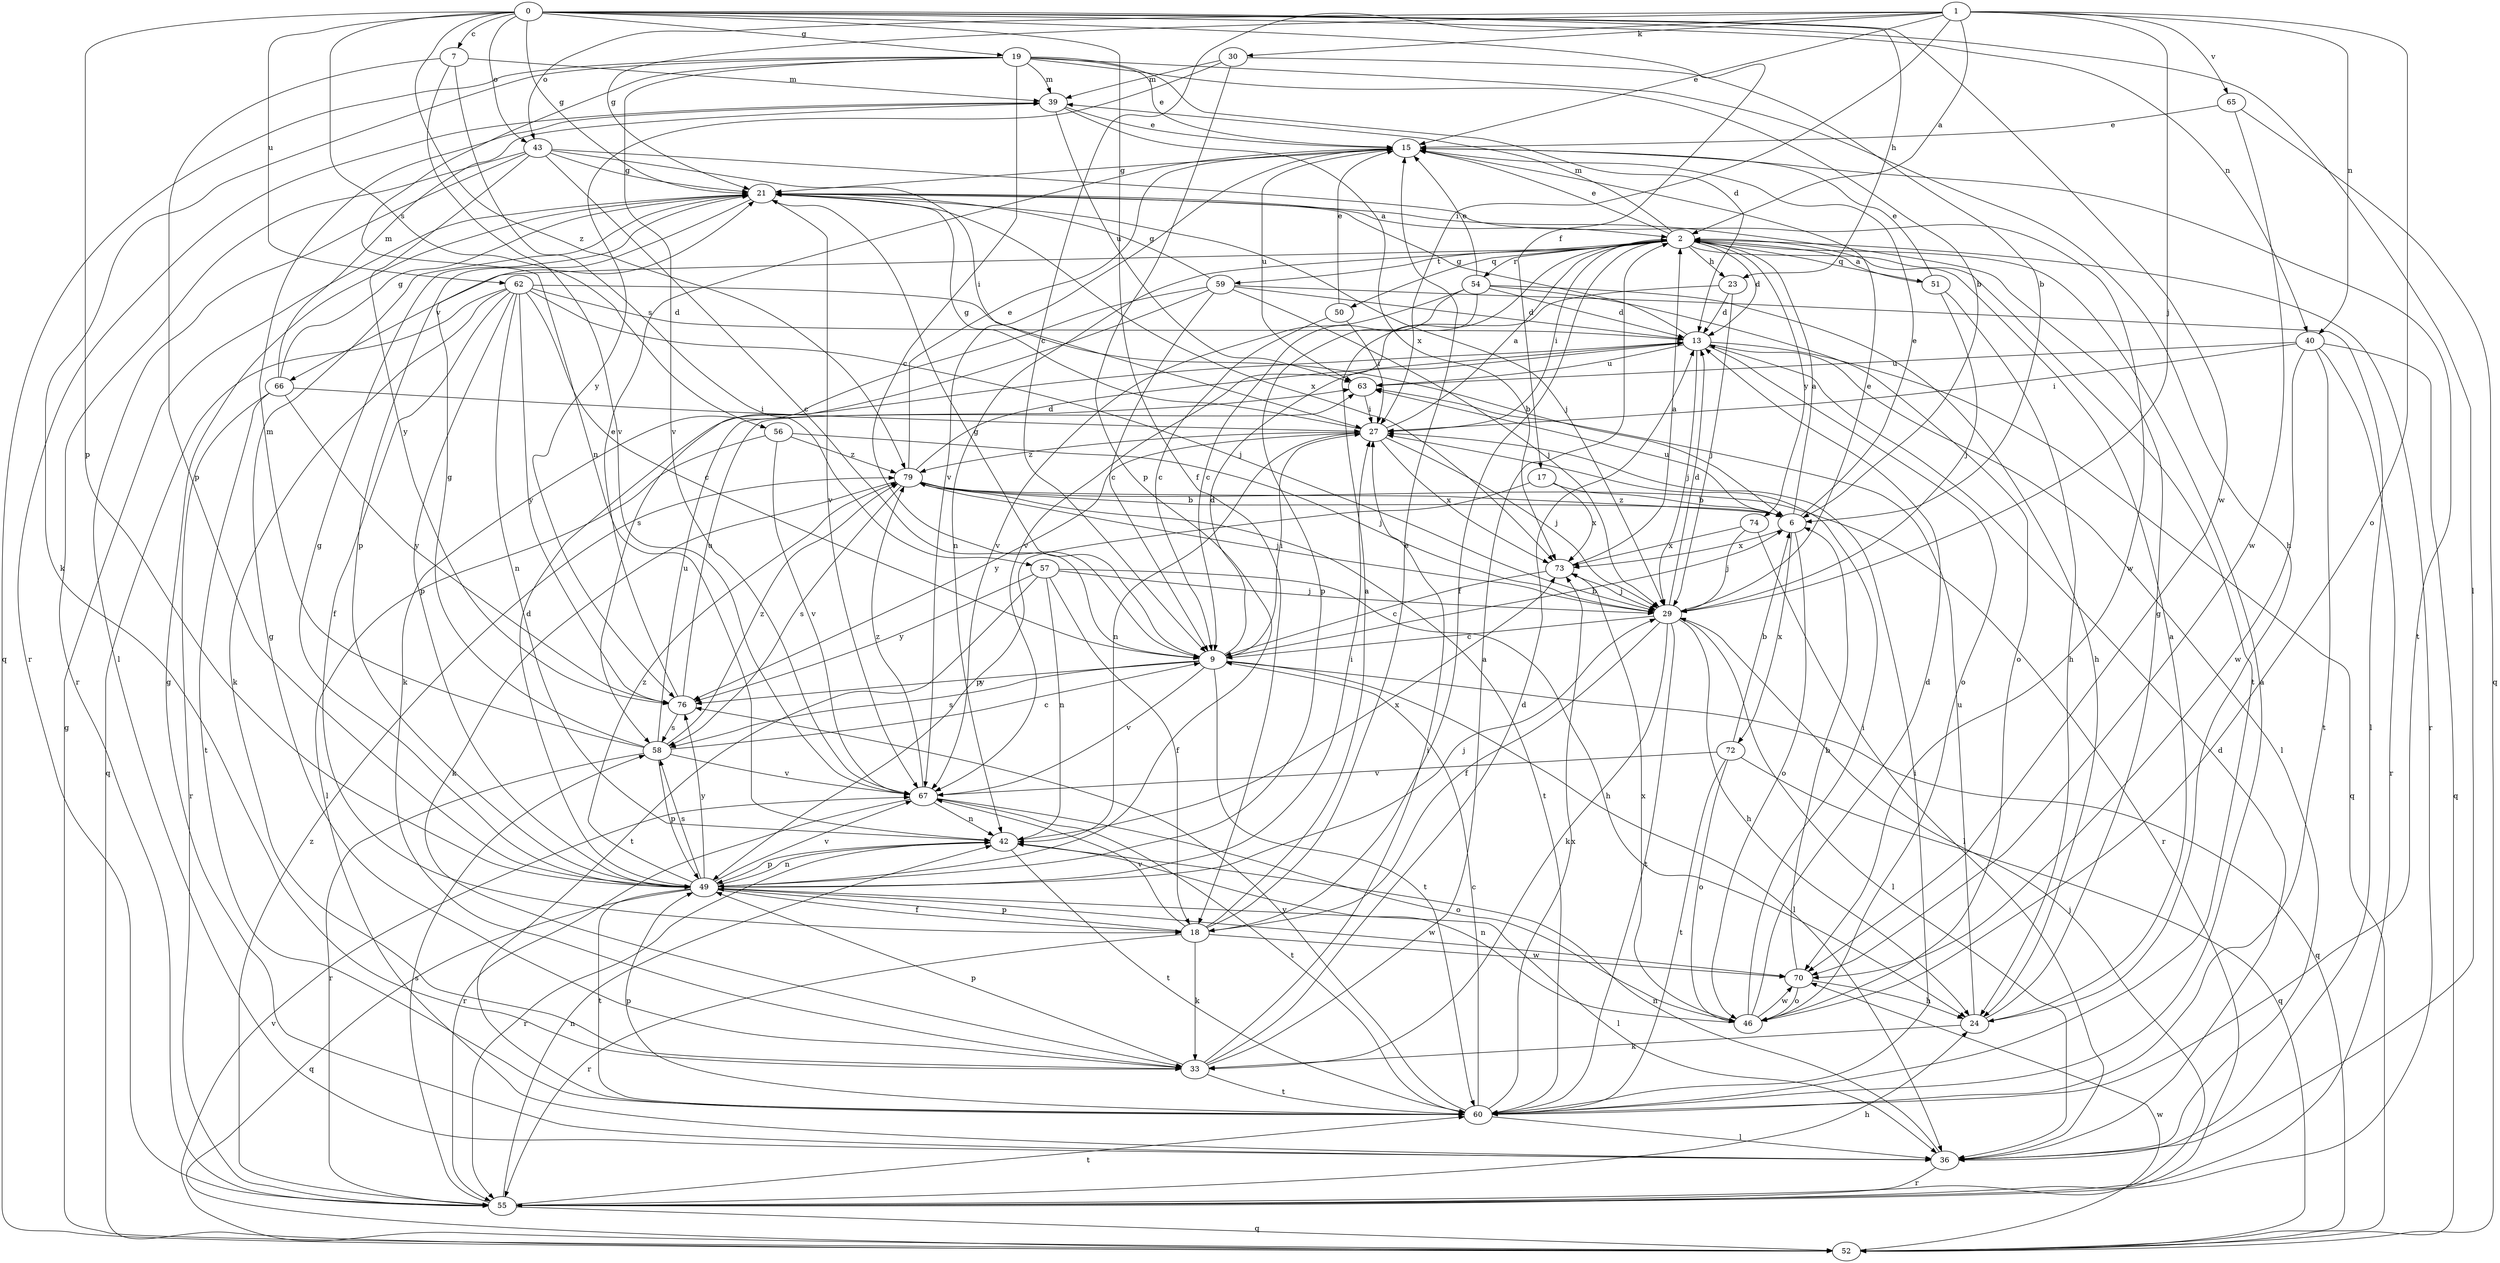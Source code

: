 strict digraph  {
0;
1;
2;
6;
7;
9;
13;
15;
17;
18;
19;
21;
23;
24;
27;
29;
30;
33;
36;
39;
40;
42;
43;
46;
49;
50;
51;
52;
54;
55;
56;
57;
58;
59;
60;
62;
63;
65;
66;
67;
70;
72;
73;
74;
76;
79;
0 -> 7  [label=c];
0 -> 17  [label=f];
0 -> 18  [label=f];
0 -> 19  [label=g];
0 -> 21  [label=g];
0 -> 23  [label=h];
0 -> 36  [label=l];
0 -> 40  [label=n];
0 -> 43  [label=o];
0 -> 49  [label=p];
0 -> 56  [label=s];
0 -> 62  [label=u];
0 -> 70  [label=w];
0 -> 79  [label=z];
1 -> 2  [label=a];
1 -> 9  [label=c];
1 -> 15  [label=e];
1 -> 21  [label=g];
1 -> 27  [label=i];
1 -> 29  [label=j];
1 -> 30  [label=k];
1 -> 40  [label=n];
1 -> 43  [label=o];
1 -> 46  [label=o];
1 -> 65  [label=v];
2 -> 13  [label=d];
2 -> 15  [label=e];
2 -> 18  [label=f];
2 -> 23  [label=h];
2 -> 27  [label=i];
2 -> 39  [label=m];
2 -> 42  [label=n];
2 -> 50  [label=q];
2 -> 51  [label=q];
2 -> 54  [label=r];
2 -> 55  [label=r];
2 -> 59  [label=t];
2 -> 60  [label=t];
2 -> 66  [label=v];
2 -> 74  [label=y];
6 -> 2  [label=a];
6 -> 15  [label=e];
6 -> 46  [label=o];
6 -> 63  [label=u];
6 -> 72  [label=x];
6 -> 73  [label=x];
6 -> 79  [label=z];
7 -> 39  [label=m];
7 -> 49  [label=p];
7 -> 57  [label=s];
7 -> 67  [label=v];
9 -> 6  [label=b];
9 -> 13  [label=d];
9 -> 21  [label=g];
9 -> 27  [label=i];
9 -> 36  [label=l];
9 -> 52  [label=q];
9 -> 58  [label=s];
9 -> 60  [label=t];
9 -> 67  [label=v];
9 -> 76  [label=y];
13 -> 21  [label=g];
13 -> 29  [label=j];
13 -> 36  [label=l];
13 -> 46  [label=o];
13 -> 52  [label=q];
13 -> 63  [label=u];
15 -> 21  [label=g];
15 -> 60  [label=t];
15 -> 63  [label=u];
15 -> 67  [label=v];
17 -> 6  [label=b];
17 -> 49  [label=p];
17 -> 73  [label=x];
18 -> 2  [label=a];
18 -> 15  [label=e];
18 -> 33  [label=k];
18 -> 49  [label=p];
18 -> 55  [label=r];
18 -> 67  [label=v];
18 -> 70  [label=w];
19 -> 6  [label=b];
19 -> 9  [label=c];
19 -> 13  [label=d];
19 -> 15  [label=e];
19 -> 24  [label=h];
19 -> 33  [label=k];
19 -> 39  [label=m];
19 -> 42  [label=n];
19 -> 52  [label=q];
19 -> 67  [label=v];
21 -> 2  [label=a];
21 -> 29  [label=j];
21 -> 49  [label=p];
21 -> 67  [label=v];
21 -> 73  [label=x];
23 -> 13  [label=d];
23 -> 29  [label=j];
23 -> 67  [label=v];
24 -> 2  [label=a];
24 -> 21  [label=g];
24 -> 33  [label=k];
24 -> 63  [label=u];
27 -> 2  [label=a];
27 -> 21  [label=g];
27 -> 29  [label=j];
27 -> 42  [label=n];
27 -> 73  [label=x];
27 -> 76  [label=y];
27 -> 79  [label=z];
29 -> 9  [label=c];
29 -> 13  [label=d];
29 -> 15  [label=e];
29 -> 18  [label=f];
29 -> 24  [label=h];
29 -> 33  [label=k];
29 -> 36  [label=l];
29 -> 60  [label=t];
30 -> 6  [label=b];
30 -> 39  [label=m];
30 -> 49  [label=p];
30 -> 76  [label=y];
33 -> 2  [label=a];
33 -> 13  [label=d];
33 -> 21  [label=g];
33 -> 27  [label=i];
33 -> 49  [label=p];
33 -> 60  [label=t];
36 -> 13  [label=d];
36 -> 21  [label=g];
36 -> 42  [label=n];
36 -> 55  [label=r];
39 -> 15  [label=e];
39 -> 55  [label=r];
39 -> 63  [label=u];
39 -> 73  [label=x];
40 -> 27  [label=i];
40 -> 52  [label=q];
40 -> 55  [label=r];
40 -> 60  [label=t];
40 -> 63  [label=u];
40 -> 70  [label=w];
42 -> 49  [label=p];
42 -> 55  [label=r];
42 -> 60  [label=t];
42 -> 73  [label=x];
43 -> 9  [label=c];
43 -> 21  [label=g];
43 -> 27  [label=i];
43 -> 36  [label=l];
43 -> 55  [label=r];
43 -> 70  [label=w];
43 -> 76  [label=y];
46 -> 13  [label=d];
46 -> 27  [label=i];
46 -> 42  [label=n];
46 -> 70  [label=w];
46 -> 73  [label=x];
49 -> 13  [label=d];
49 -> 18  [label=f];
49 -> 21  [label=g];
49 -> 27  [label=i];
49 -> 29  [label=j];
49 -> 36  [label=l];
49 -> 42  [label=n];
49 -> 52  [label=q];
49 -> 58  [label=s];
49 -> 60  [label=t];
49 -> 67  [label=v];
49 -> 70  [label=w];
49 -> 76  [label=y];
49 -> 79  [label=z];
50 -> 9  [label=c];
50 -> 15  [label=e];
50 -> 27  [label=i];
51 -> 2  [label=a];
51 -> 15  [label=e];
51 -> 24  [label=h];
51 -> 29  [label=j];
52 -> 21  [label=g];
52 -> 67  [label=v];
52 -> 70  [label=w];
54 -> 9  [label=c];
54 -> 13  [label=d];
54 -> 15  [label=e];
54 -> 24  [label=h];
54 -> 46  [label=o];
54 -> 49  [label=p];
54 -> 67  [label=v];
55 -> 24  [label=h];
55 -> 29  [label=j];
55 -> 42  [label=n];
55 -> 52  [label=q];
55 -> 58  [label=s];
55 -> 60  [label=t];
55 -> 79  [label=z];
56 -> 29  [label=j];
56 -> 36  [label=l];
56 -> 67  [label=v];
56 -> 79  [label=z];
57 -> 18  [label=f];
57 -> 24  [label=h];
57 -> 29  [label=j];
57 -> 42  [label=n];
57 -> 60  [label=t];
57 -> 76  [label=y];
58 -> 9  [label=c];
58 -> 21  [label=g];
58 -> 39  [label=m];
58 -> 49  [label=p];
58 -> 55  [label=r];
58 -> 63  [label=u];
58 -> 67  [label=v];
58 -> 79  [label=z];
59 -> 9  [label=c];
59 -> 13  [label=d];
59 -> 21  [label=g];
59 -> 29  [label=j];
59 -> 33  [label=k];
59 -> 36  [label=l];
59 -> 58  [label=s];
60 -> 2  [label=a];
60 -> 9  [label=c];
60 -> 27  [label=i];
60 -> 36  [label=l];
60 -> 49  [label=p];
60 -> 73  [label=x];
60 -> 76  [label=y];
62 -> 6  [label=b];
62 -> 9  [label=c];
62 -> 13  [label=d];
62 -> 18  [label=f];
62 -> 29  [label=j];
62 -> 33  [label=k];
62 -> 42  [label=n];
62 -> 49  [label=p];
62 -> 52  [label=q];
62 -> 76  [label=y];
63 -> 27  [label=i];
65 -> 15  [label=e];
65 -> 52  [label=q];
65 -> 70  [label=w];
66 -> 21  [label=g];
66 -> 27  [label=i];
66 -> 39  [label=m];
66 -> 55  [label=r];
66 -> 60  [label=t];
66 -> 76  [label=y];
67 -> 42  [label=n];
67 -> 46  [label=o];
67 -> 55  [label=r];
67 -> 60  [label=t];
67 -> 79  [label=z];
70 -> 6  [label=b];
70 -> 24  [label=h];
70 -> 46  [label=o];
72 -> 6  [label=b];
72 -> 46  [label=o];
72 -> 52  [label=q];
72 -> 60  [label=t];
72 -> 67  [label=v];
73 -> 2  [label=a];
73 -> 9  [label=c];
73 -> 29  [label=j];
74 -> 29  [label=j];
74 -> 36  [label=l];
74 -> 73  [label=x];
76 -> 15  [label=e];
76 -> 58  [label=s];
76 -> 63  [label=u];
79 -> 6  [label=b];
79 -> 13  [label=d];
79 -> 15  [label=e];
79 -> 29  [label=j];
79 -> 33  [label=k];
79 -> 55  [label=r];
79 -> 58  [label=s];
79 -> 60  [label=t];
}
